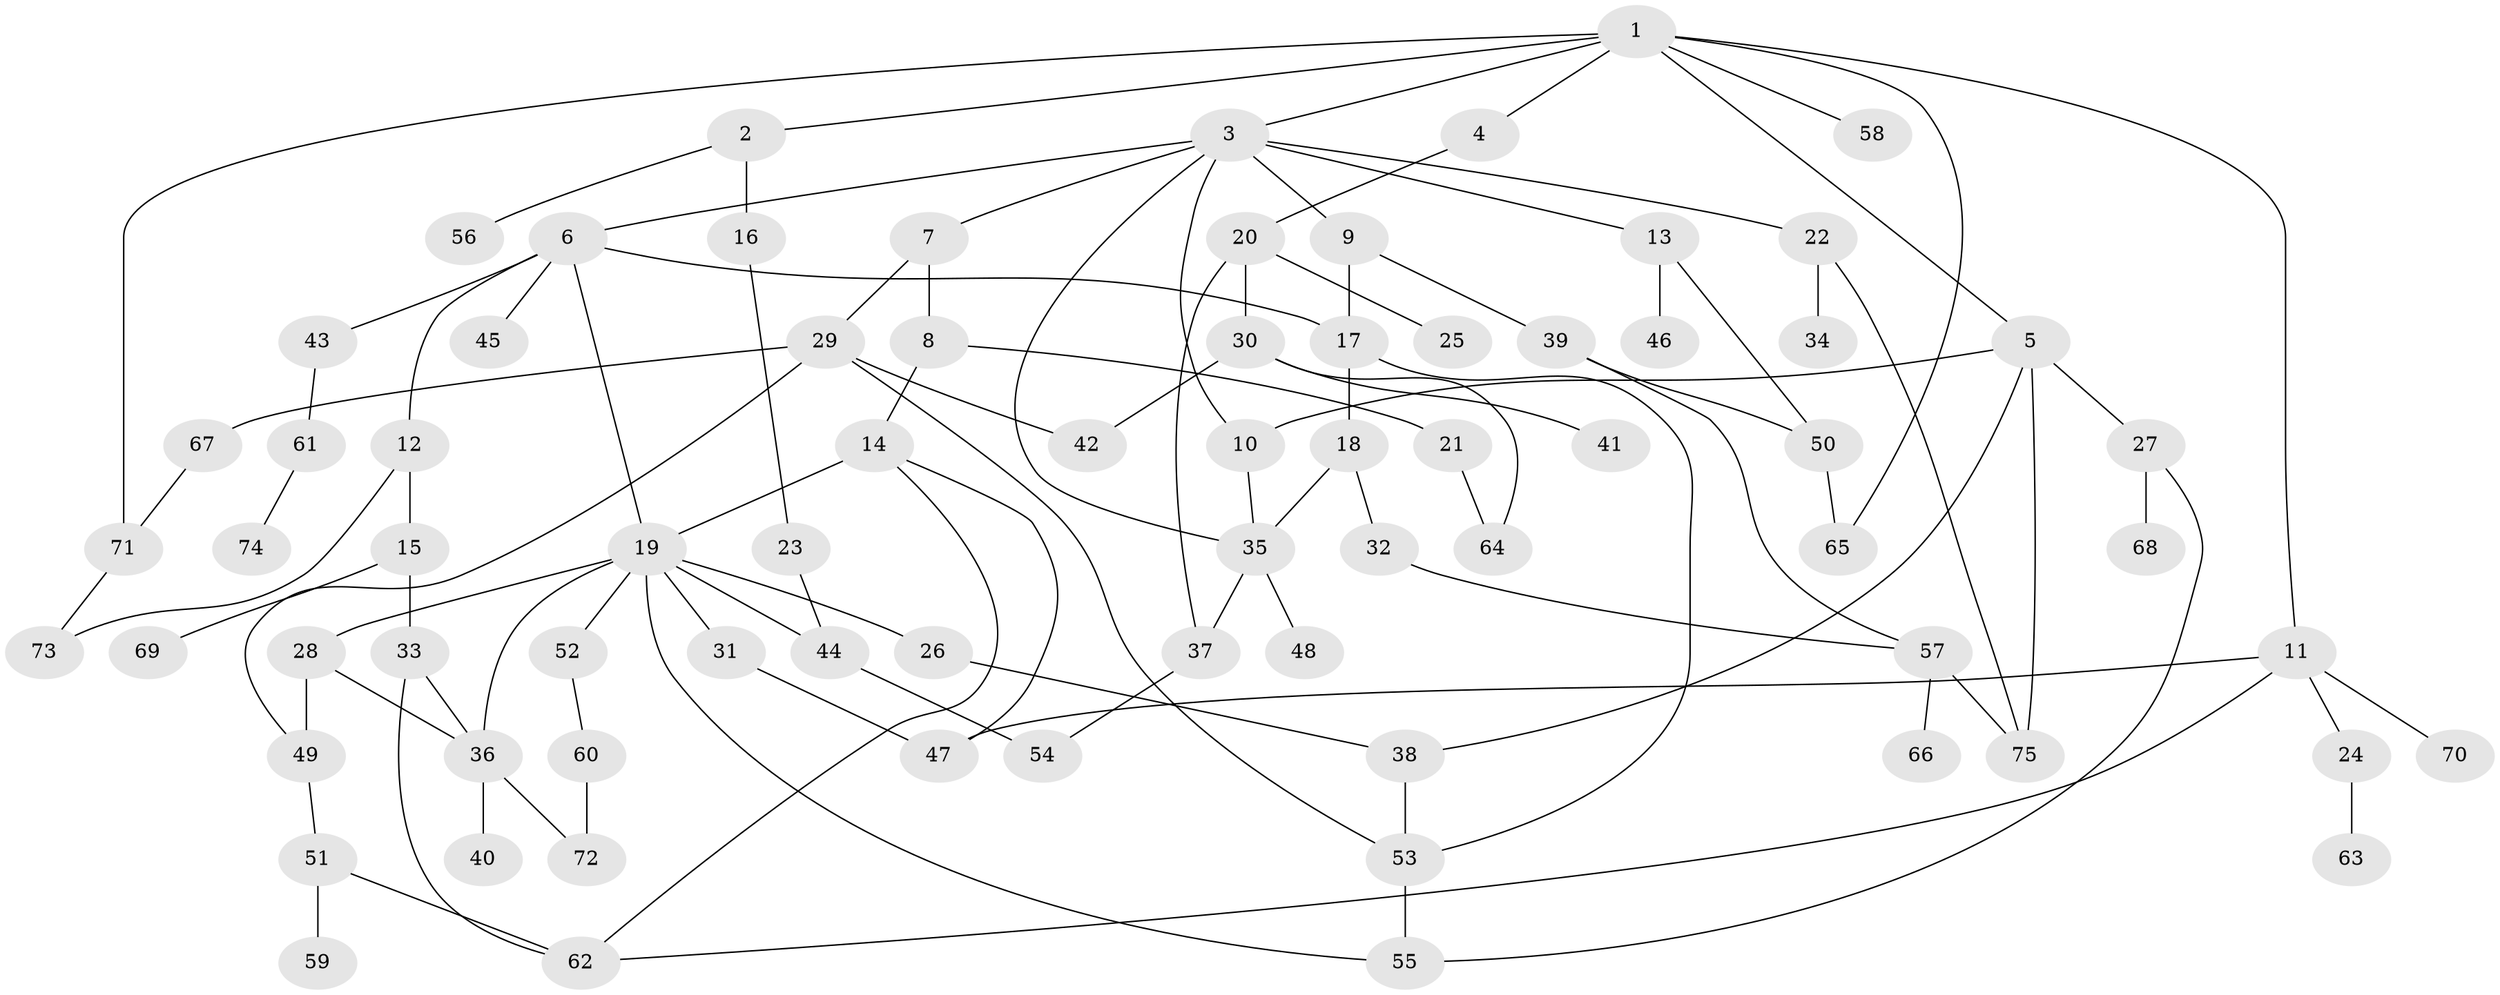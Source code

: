 // Generated by graph-tools (version 1.1) at 2025/10/02/27/25 16:10:54]
// undirected, 75 vertices, 105 edges
graph export_dot {
graph [start="1"]
  node [color=gray90,style=filled];
  1;
  2;
  3;
  4;
  5;
  6;
  7;
  8;
  9;
  10;
  11;
  12;
  13;
  14;
  15;
  16;
  17;
  18;
  19;
  20;
  21;
  22;
  23;
  24;
  25;
  26;
  27;
  28;
  29;
  30;
  31;
  32;
  33;
  34;
  35;
  36;
  37;
  38;
  39;
  40;
  41;
  42;
  43;
  44;
  45;
  46;
  47;
  48;
  49;
  50;
  51;
  52;
  53;
  54;
  55;
  56;
  57;
  58;
  59;
  60;
  61;
  62;
  63;
  64;
  65;
  66;
  67;
  68;
  69;
  70;
  71;
  72;
  73;
  74;
  75;
  1 -- 2;
  1 -- 3;
  1 -- 4;
  1 -- 5;
  1 -- 11;
  1 -- 58;
  1 -- 65;
  1 -- 71;
  2 -- 16;
  2 -- 56;
  3 -- 6;
  3 -- 7;
  3 -- 9;
  3 -- 10;
  3 -- 13;
  3 -- 22;
  3 -- 35;
  4 -- 20;
  5 -- 27;
  5 -- 38;
  5 -- 75;
  5 -- 10;
  6 -- 12;
  6 -- 43;
  6 -- 45;
  6 -- 19;
  6 -- 17;
  7 -- 8;
  7 -- 29;
  8 -- 14;
  8 -- 21;
  9 -- 17;
  9 -- 39;
  10 -- 35;
  11 -- 24;
  11 -- 70;
  11 -- 47;
  11 -- 62;
  12 -- 15;
  12 -- 73;
  13 -- 46;
  13 -- 50;
  14 -- 19;
  14 -- 47;
  14 -- 62;
  15 -- 33;
  15 -- 69;
  16 -- 23;
  17 -- 18;
  17 -- 53;
  18 -- 32;
  18 -- 35;
  19 -- 26;
  19 -- 28;
  19 -- 31;
  19 -- 52;
  19 -- 55;
  19 -- 36;
  19 -- 44;
  20 -- 25;
  20 -- 30;
  20 -- 37;
  21 -- 64;
  22 -- 34;
  22 -- 75;
  23 -- 44;
  24 -- 63;
  26 -- 38;
  27 -- 68;
  27 -- 55;
  28 -- 49;
  28 -- 36;
  29 -- 42;
  29 -- 49;
  29 -- 53;
  29 -- 67;
  30 -- 41;
  30 -- 64;
  30 -- 42;
  31 -- 47;
  32 -- 57;
  33 -- 36;
  33 -- 62;
  35 -- 37;
  35 -- 48;
  36 -- 40;
  36 -- 72;
  37 -- 54;
  38 -- 53;
  39 -- 57;
  39 -- 50;
  43 -- 61;
  44 -- 54;
  49 -- 51;
  50 -- 65;
  51 -- 59;
  51 -- 62;
  52 -- 60;
  53 -- 55;
  57 -- 66;
  57 -- 75;
  60 -- 72;
  61 -- 74;
  67 -- 71;
  71 -- 73;
}

